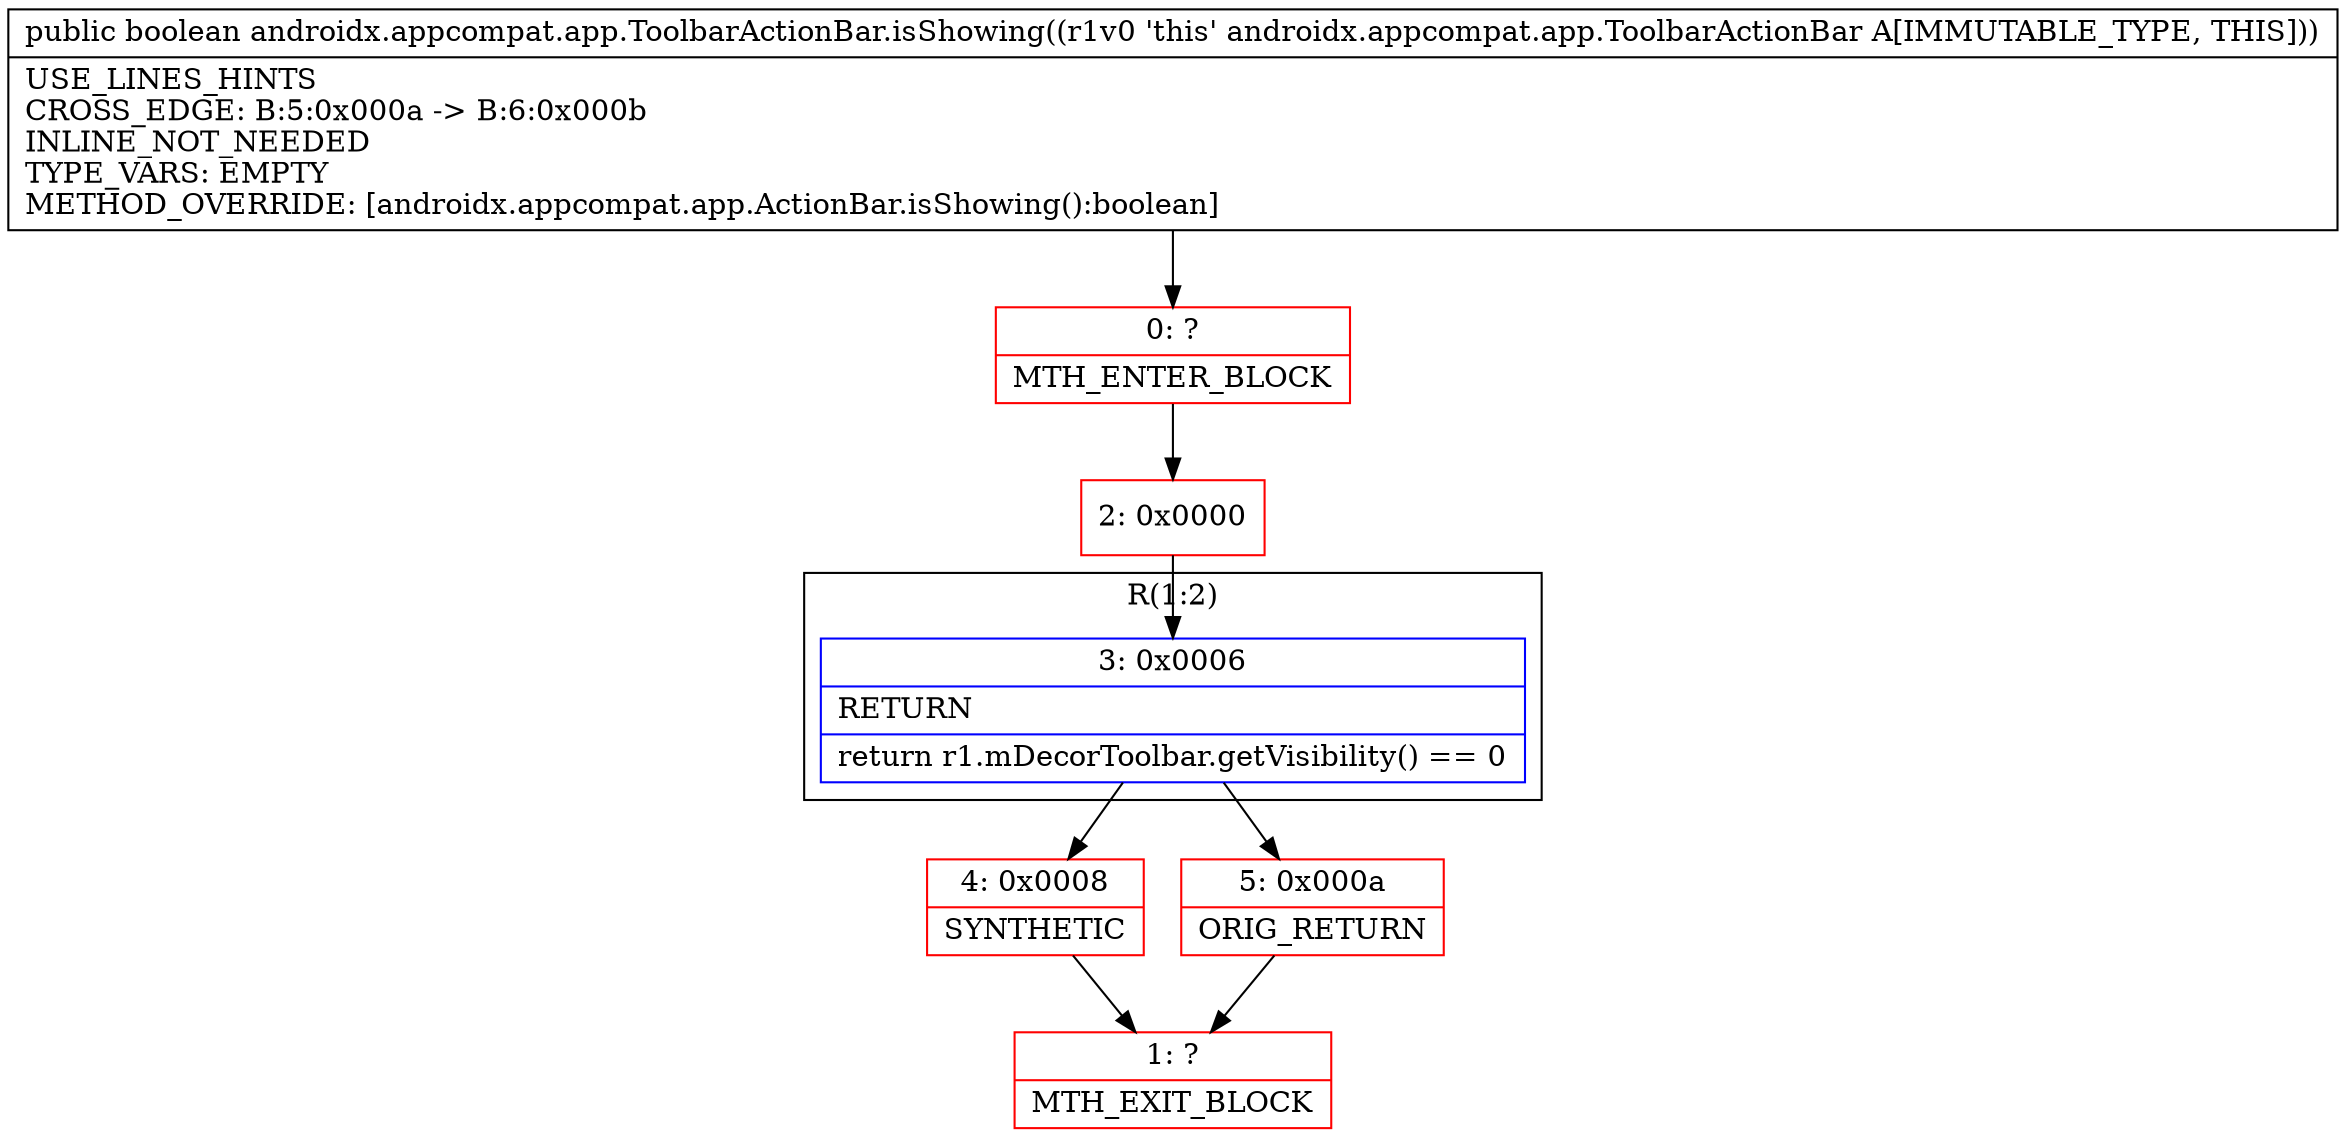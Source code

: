 digraph "CFG forandroidx.appcompat.app.ToolbarActionBar.isShowing()Z" {
subgraph cluster_Region_1281545263 {
label = "R(1:2)";
node [shape=record,color=blue];
Node_3 [shape=record,label="{3\:\ 0x0006|RETURN\l|return r1.mDecorToolbar.getVisibility() == 0\l}"];
}
Node_0 [shape=record,color=red,label="{0\:\ ?|MTH_ENTER_BLOCK\l}"];
Node_2 [shape=record,color=red,label="{2\:\ 0x0000}"];
Node_4 [shape=record,color=red,label="{4\:\ 0x0008|SYNTHETIC\l}"];
Node_1 [shape=record,color=red,label="{1\:\ ?|MTH_EXIT_BLOCK\l}"];
Node_5 [shape=record,color=red,label="{5\:\ 0x000a|ORIG_RETURN\l}"];
MethodNode[shape=record,label="{public boolean androidx.appcompat.app.ToolbarActionBar.isShowing((r1v0 'this' androidx.appcompat.app.ToolbarActionBar A[IMMUTABLE_TYPE, THIS]))  | USE_LINES_HINTS\lCROSS_EDGE: B:5:0x000a \-\> B:6:0x000b\lINLINE_NOT_NEEDED\lTYPE_VARS: EMPTY\lMETHOD_OVERRIDE: [androidx.appcompat.app.ActionBar.isShowing():boolean]\l}"];
MethodNode -> Node_0;Node_3 -> Node_4;
Node_3 -> Node_5;
Node_0 -> Node_2;
Node_2 -> Node_3;
Node_4 -> Node_1;
Node_5 -> Node_1;
}

